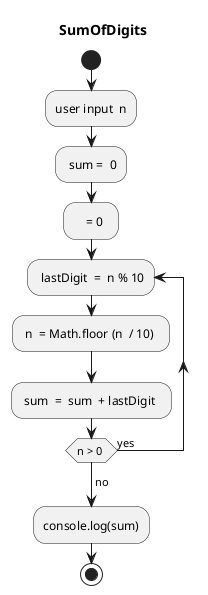 @startuml 
    title   SumOfDigits 
    start
    :user input  n;
    : sum =  0; 
    :    = 0  ; 
    repeat: lastDigit  =  n % 10;
    : n  = Math.floor (n  / 10)  ; 
    : sum  =  sum  + lastDigit  ;
    repeat  while (n > 0 ) is(yes)
    -> no ; 
    :console.log(sum);
    stop
@enduml
